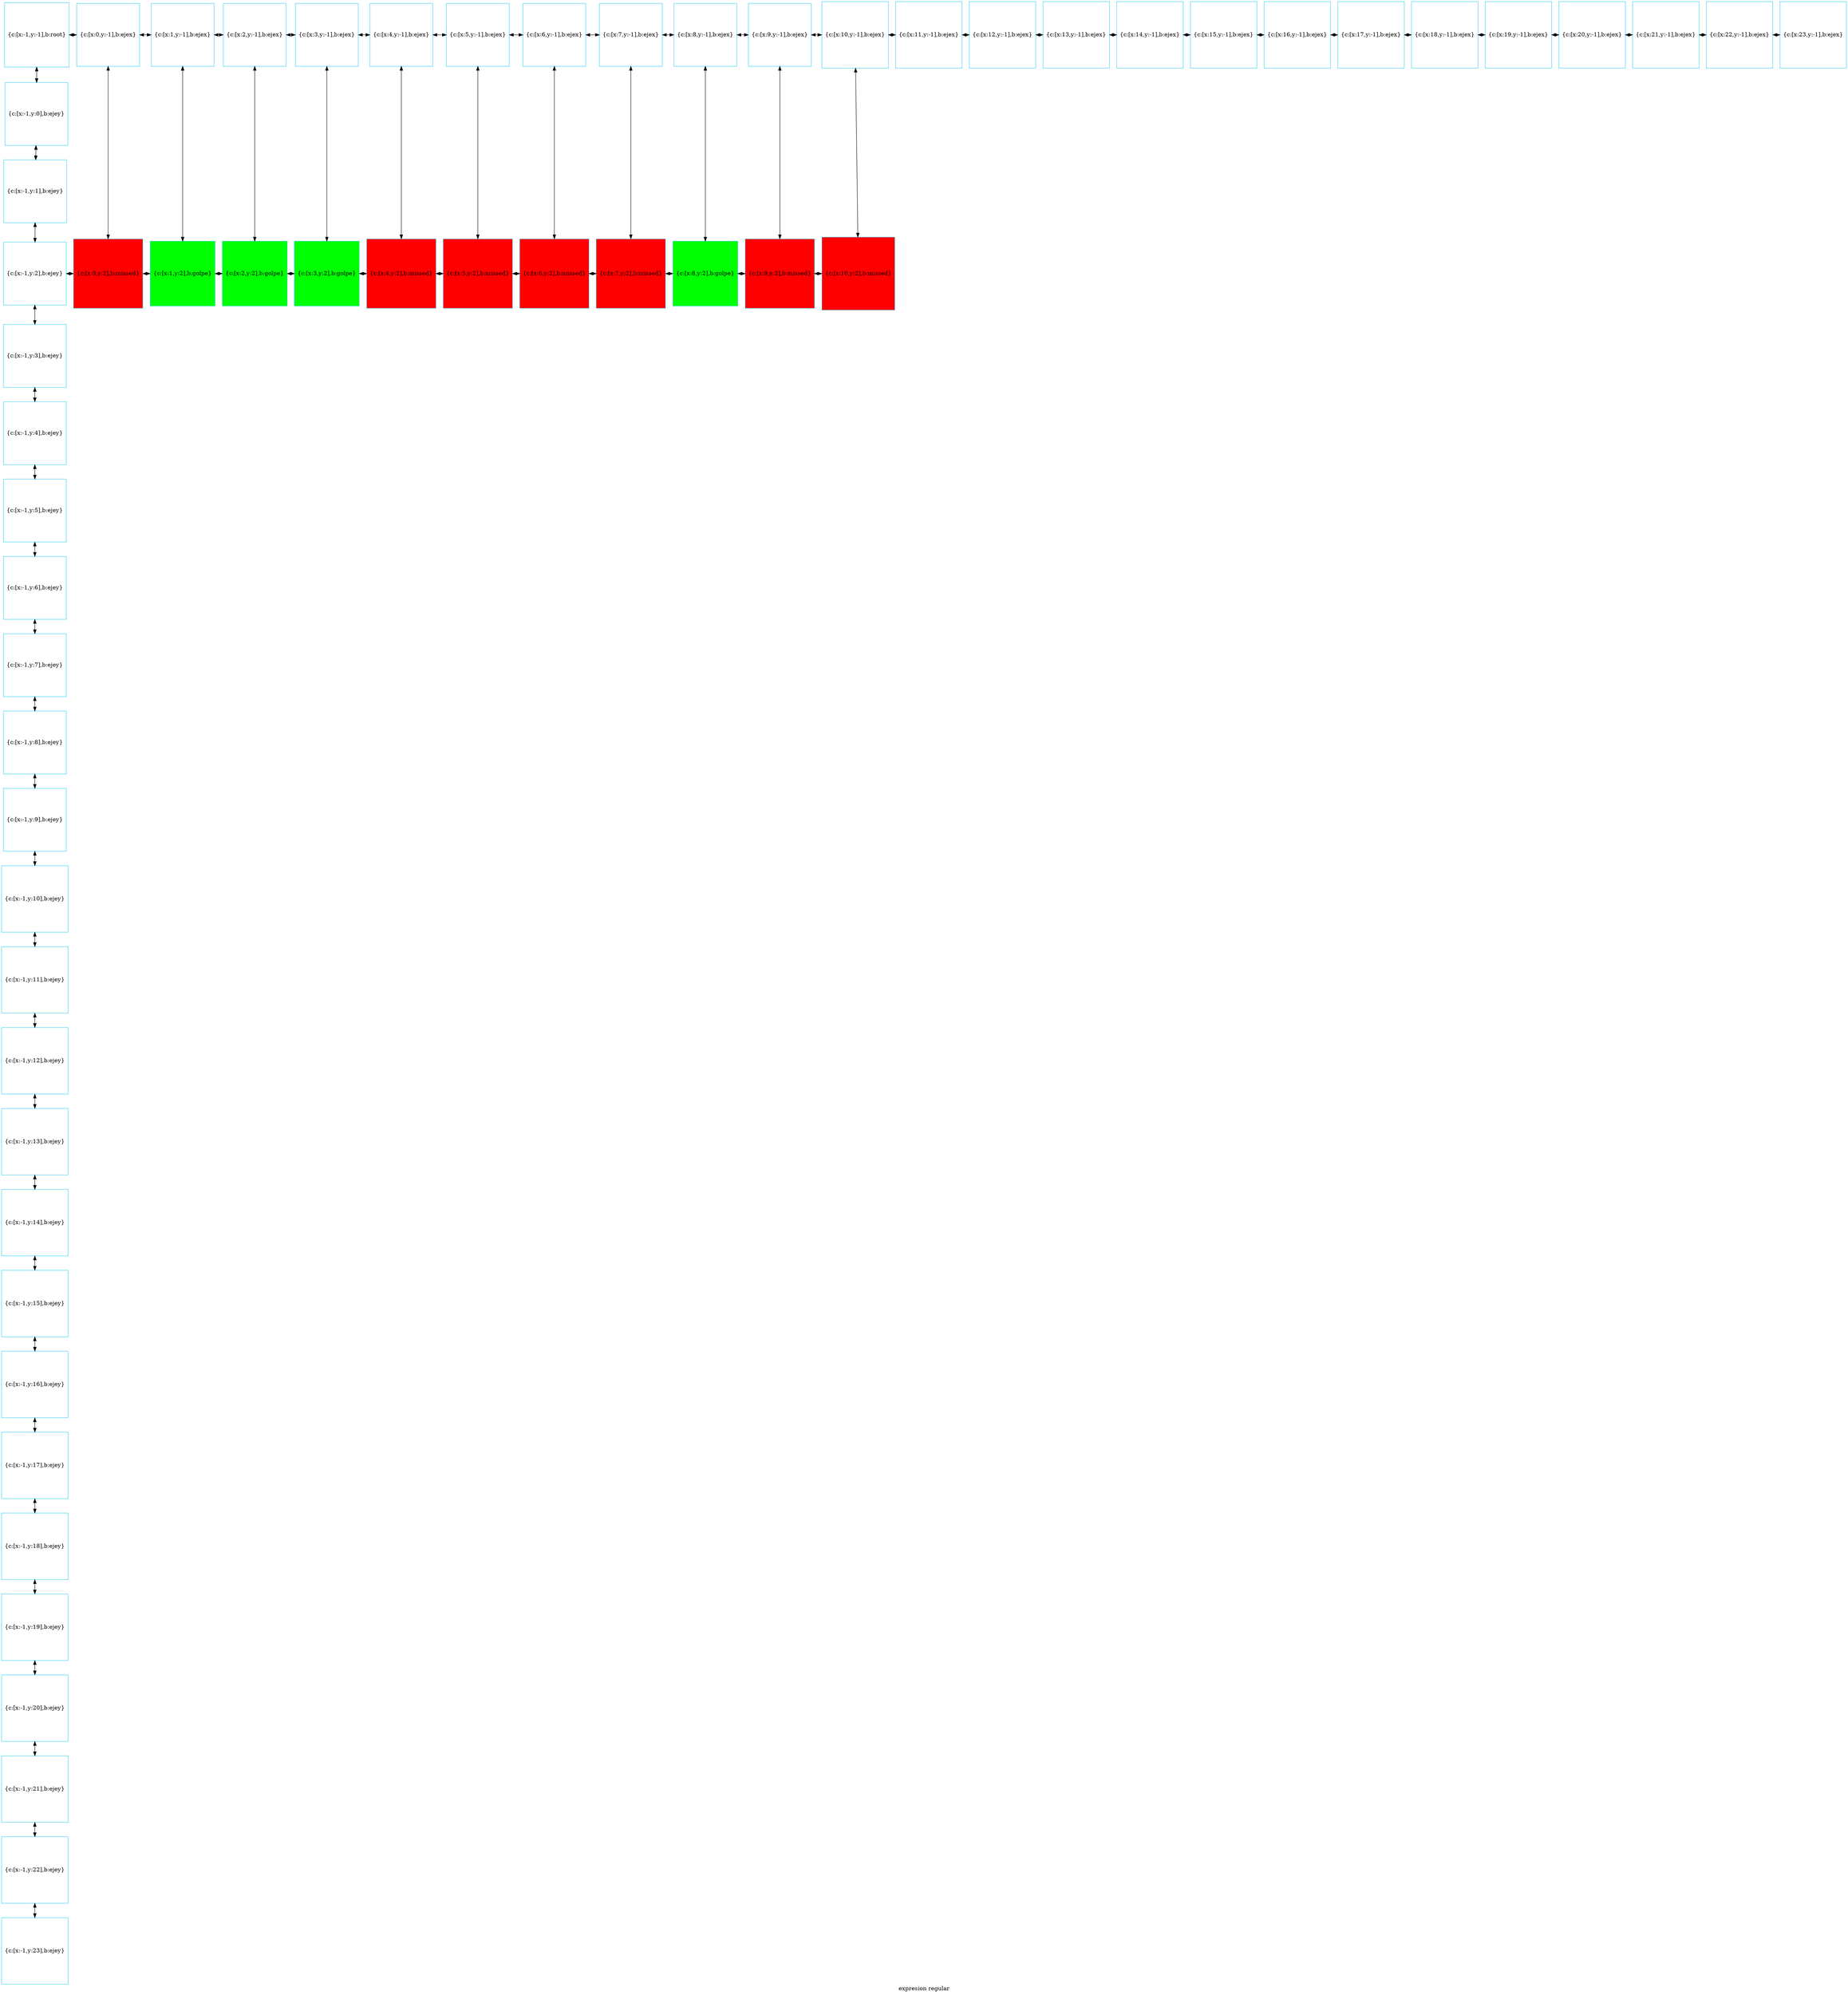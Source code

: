 digraph G
{label="expresion regular"
        node[shape = square]
        node[style = filled]
        node[fillcolor = "#EEEEE"]
        node[color = "#EEEEE"]
        node[color = "#31CEF0"]

465216469648[label="{c:[x:-1,y:-1],b:root}",fillcolor = "white"]
465216469792[label="{c:[x:0,y:-1],b:ejex}",fillcolor = "white"]
465216469936[label="{c:[x:1,y:-1],b:ejex}",fillcolor = "white"]
465216470080[label="{c:[x:2,y:-1],b:ejex}",fillcolor = "white"]
465216470224[label="{c:[x:3,y:-1],b:ejex}",fillcolor = "white"]
465216470368[label="{c:[x:4,y:-1],b:ejex}",fillcolor = "white"]
465216470512[label="{c:[x:5,y:-1],b:ejex}",fillcolor = "white"]
465216470656[label="{c:[x:6,y:-1],b:ejex}",fillcolor = "white"]
465216470800[label="{c:[x:7,y:-1],b:ejex}",fillcolor = "white"]
465216470944[label="{c:[x:8,y:-1],b:ejex}",fillcolor = "white"]
465216479344[label="{c:[x:9,y:-1],b:ejex}",fillcolor = "white"]
465216479488[label="{c:[x:10,y:-1],b:ejex}",fillcolor = "white"]
465216479632[label="{c:[x:11,y:-1],b:ejex}",fillcolor = "white"]
465216479776[label="{c:[x:12,y:-1],b:ejex}",fillcolor = "white"]
465216479920[label="{c:[x:13,y:-1],b:ejex}",fillcolor = "white"]
465216480064[label="{c:[x:14,y:-1],b:ejex}",fillcolor = "white"]
465216480208[label="{c:[x:15,y:-1],b:ejex}",fillcolor = "white"]
465216480352[label="{c:[x:16,y:-1],b:ejex}",fillcolor = "white"]
465216480496[label="{c:[x:17,y:-1],b:ejex}",fillcolor = "white"]
465216480640[label="{c:[x:18,y:-1],b:ejex}",fillcolor = "white"]
465216480784[label="{c:[x:19,y:-1],b:ejex}",fillcolor = "white"]
465216480928[label="{c:[x:20,y:-1],b:ejex}",fillcolor = "white"]
465216481072[label="{c:[x:21,y:-1],b:ejex}",fillcolor = "white"]
465216481216[label="{c:[x:22,y:-1],b:ejex}",fillcolor = "white"]
465216481360[label="{c:[x:23,y:-1],b:ejex}",fillcolor = "white"]
465216481504[label="{c:[x:-1,y:0],b:ejey}",fillcolor = "white"]
465216481648[label="{c:[x:-1,y:1],b:ejey}",fillcolor = "white"]
465216481792[label="{c:[x:-1,y:2],b:ejey}",fillcolor = "white"]
465216497312[label="{c:[x:0,y:2],b:missed}",fillcolor = "red"]
465215966704[label="{c:[x:1,y:2],b:golpe}",fillcolor = "green"]
465215994608[label="{c:[x:2,y:2],b:golpe}",fillcolor = "green"]
465215965264[label="{c:[x:3,y:2],b:golpe}",fillcolor = "green"]
465216497552[label="{c:[x:4,y:2],b:missed}",fillcolor = "red"]
465216497792[label="{c:[x:5,y:2],b:missed}",fillcolor = "red"]
465216498032[label="{c:[x:6,y:2],b:missed}",fillcolor = "red"]
465216498272[label="{c:[x:7,y:2],b:missed}",fillcolor = "red"]
465215996448[label="{c:[x:8,y:2],b:golpe}",fillcolor = "green"]
465216498512[label="{c:[x:9,y:2],b:missed}",fillcolor = "red"]
465216498752[label="{c:[x:10,y:2],b:missed}",fillcolor = "red"]
465216481936[label="{c:[x:-1,y:3],b:ejey}",fillcolor = "white"]
465216482080[label="{c:[x:-1,y:4],b:ejey}",fillcolor = "white"]
465216482224[label="{c:[x:-1,y:5],b:ejey}",fillcolor = "white"]
465216482368[label="{c:[x:-1,y:6],b:ejey}",fillcolor = "white"]
465216482512[label="{c:[x:-1,y:7],b:ejey}",fillcolor = "white"]
465216482656[label="{c:[x:-1,y:8],b:ejey}",fillcolor = "white"]
465216482800[label="{c:[x:-1,y:9],b:ejey}",fillcolor = "white"]
465216482944[label="{c:[x:-1,y:10],b:ejey}",fillcolor = "white"]
465216483088[label="{c:[x:-1,y:11],b:ejey}",fillcolor = "white"]
465216483232[label="{c:[x:-1,y:12],b:ejey}",fillcolor = "white"]
465216495728[label="{c:[x:-1,y:13],b:ejey}",fillcolor = "white"]
465216495872[label="{c:[x:-1,y:14],b:ejey}",fillcolor = "white"]
465216496016[label="{c:[x:-1,y:15],b:ejey}",fillcolor = "white"]
465216496160[label="{c:[x:-1,y:16],b:ejey}",fillcolor = "white"]
465216496304[label="{c:[x:-1,y:17],b:ejey}",fillcolor = "white"]
465216496448[label="{c:[x:-1,y:18],b:ejey}",fillcolor = "white"]
465216496592[label="{c:[x:-1,y:19],b:ejey}",fillcolor = "white"]
465216496736[label="{c:[x:-1,y:20],b:ejey}",fillcolor = "white"]
465216496880[label="{c:[x:-1,y:21],b:ejey}",fillcolor = "white"]
465216497024[label="{c:[x:-1,y:22],b:ejey}",fillcolor = "white"]
465216497168[label="{c:[x:-1,y:23],b:ejey}",fillcolor = "white"]
465216469648->465216481504[dir = both];
465216481504->465216481648[dir = both];
465216481648->465216481792[dir = both];
465216481792->465216481936[dir = both];
465216481936->465216482080[dir = both];
465216482080->465216482224[dir = both];
465216482224->465216482368[dir = both];
465216482368->465216482512[dir = both];
465216482512->465216482656[dir = both];
465216482656->465216482800[dir = both];
465216482800->465216482944[dir = both];
465216482944->465216483088[dir = both];
465216483088->465216483232[dir = both];
465216483232->465216495728[dir = both];
465216495728->465216495872[dir = both];
465216495872->465216496016[dir = both];
465216496016->465216496160[dir = both];
465216496160->465216496304[dir = both];
465216496304->465216496448[dir = both];
465216496448->465216496592[dir = both];
465216496592->465216496736[dir = both];
465216496736->465216496880[dir = both];
465216496880->465216497024[dir = both];
465216497024->465216497168[dir = both];
465216469792->465216497312[dir = both];
465216469936->465215966704[dir = both];
465216470080->465215994608[dir = both];
465216470224->465215965264[dir = both];
465216470368->465216497552[dir = both];
465216470512->465216497792[dir = both];
465216470656->465216498032[dir = both];
465216470800->465216498272[dir = both];
465216470944->465215996448[dir = both];
465216479344->465216498512[dir = both];
465216479488->465216498752[dir = both];
465216469648->465216469792[dir = both];
465216469792->465216469936[dir = both];
465216469936->465216470080[dir = both];
465216470080->465216470224[dir = both];
465216470224->465216470368[dir = both];
465216470368->465216470512[dir = both];
465216470512->465216470656[dir = both];
465216470656->465216470800[dir = both];
465216470800->465216470944[dir = both];
465216470944->465216479344[dir = both];
465216479344->465216479488[dir = both];
465216479488->465216479632[dir = both];
465216479632->465216479776[dir = both];
465216479776->465216479920[dir = both];
465216479920->465216480064[dir = both];
465216480064->465216480208[dir = both];
465216480208->465216480352[dir = both];
465216480352->465216480496[dir = both];
465216480496->465216480640[dir = both];
465216480640->465216480784[dir = both];
465216480784->465216480928[dir = both];
465216480928->465216481072[dir = both];
465216481072->465216481216[dir = both];
465216481216->465216481360[dir = both];
465216481792->465216497312[constraint=false,dir = both];
465216497312->465215966704[constraint=false,dir = both];
465215966704->465215994608[constraint=false,dir = both];
465215994608->465215965264[constraint=false,dir = both];
465215965264->465216497552[constraint=false,dir = both];
465216497552->465216497792[constraint=false,dir = both];
465216497792->465216498032[constraint=false,dir = both];
465216498032->465216498272[constraint=false,dir = both];
465216498272->465215996448[constraint=false,dir = both];
465215996448->465216498512[constraint=false,dir = both];
465216498512->465216498752[constraint=false,dir = both];
 {rank=same; 465216469648;465216469792;465216469936;465216470080;465216470224;465216470368;465216470512;465216470656;465216470800;465216470944;465216479344;465216479488;465216479632;465216479776;465216479920;465216480064;465216480208;465216480352;465216480496;465216480640;465216480784;465216480928;465216481072;465216481216;465216481360;}
 {rank=same; 465216481504;}
 {rank=same; 465216481648;}
 {rank=same; 465216481792;465216497312;465215966704;465215994608;465215965264;465216497552;465216497792;465216498032;465216498272;465215996448;465216498512;465216498752;}
 {rank=same; 465216481936;}
 {rank=same; 465216482080;}
 {rank=same; 465216482224;}
 {rank=same; 465216482368;}
 {rank=same; 465216482512;}
 {rank=same; 465216482656;}
 {rank=same; 465216482800;}
 {rank=same; 465216482944;}
 {rank=same; 465216483088;}
 {rank=same; 465216483232;}
 {rank=same; 465216495728;}
 {rank=same; 465216495872;}
 {rank=same; 465216496016;}
 {rank=same; 465216496160;}
 {rank=same; 465216496304;}
 {rank=same; 465216496448;}
 {rank=same; 465216496592;}
 {rank=same; 465216496736;}
 {rank=same; 465216496880;}
 {rank=same; 465216497024;}
 {rank=same; 465216497168;}
}